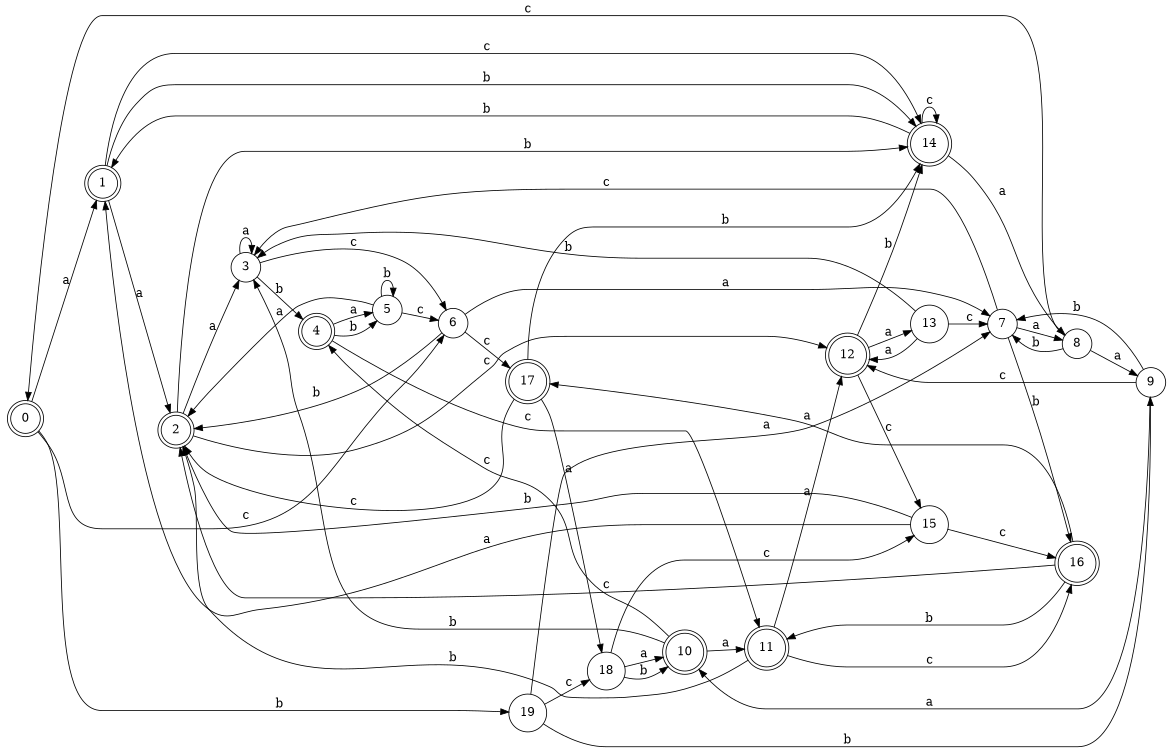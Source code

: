 digraph n16_5 {
__start0 [label="" shape="none"];

rankdir=LR;
size="8,5";

s0 [style="rounded,filled", color="black", fillcolor="white" shape="doublecircle", label="0"];
s1 [style="rounded,filled", color="black", fillcolor="white" shape="doublecircle", label="1"];
s2 [style="rounded,filled", color="black", fillcolor="white" shape="doublecircle", label="2"];
s3 [style="filled", color="black", fillcolor="white" shape="circle", label="3"];
s4 [style="rounded,filled", color="black", fillcolor="white" shape="doublecircle", label="4"];
s5 [style="filled", color="black", fillcolor="white" shape="circle", label="5"];
s6 [style="filled", color="black", fillcolor="white" shape="circle", label="6"];
s7 [style="filled", color="black", fillcolor="white" shape="circle", label="7"];
s8 [style="filled", color="black", fillcolor="white" shape="circle", label="8"];
s9 [style="filled", color="black", fillcolor="white" shape="circle", label="9"];
s10 [style="rounded,filled", color="black", fillcolor="white" shape="doublecircle", label="10"];
s11 [style="rounded,filled", color="black", fillcolor="white" shape="doublecircle", label="11"];
s12 [style="rounded,filled", color="black", fillcolor="white" shape="doublecircle", label="12"];
s13 [style="filled", color="black", fillcolor="white" shape="circle", label="13"];
s14 [style="rounded,filled", color="black", fillcolor="white" shape="doublecircle", label="14"];
s15 [style="filled", color="black", fillcolor="white" shape="circle", label="15"];
s16 [style="rounded,filled", color="black", fillcolor="white" shape="doublecircle", label="16"];
s17 [style="rounded,filled", color="black", fillcolor="white" shape="doublecircle", label="17"];
s18 [style="filled", color="black", fillcolor="white" shape="circle", label="18"];
s19 [style="filled", color="black", fillcolor="white" shape="circle", label="19"];
s0 -> s1 [label="a"];
s0 -> s19 [label="b"];
s0 -> s6 [label="c"];
s1 -> s2 [label="a"];
s1 -> s14 [label="b"];
s1 -> s14 [label="c"];
s2 -> s3 [label="a"];
s2 -> s14 [label="b"];
s2 -> s12 [label="c"];
s3 -> s3 [label="a"];
s3 -> s4 [label="b"];
s3 -> s6 [label="c"];
s4 -> s5 [label="a"];
s4 -> s5 [label="b"];
s4 -> s11 [label="c"];
s5 -> s2 [label="a"];
s5 -> s5 [label="b"];
s5 -> s6 [label="c"];
s6 -> s7 [label="a"];
s6 -> s2 [label="b"];
s6 -> s17 [label="c"];
s7 -> s8 [label="a"];
s7 -> s16 [label="b"];
s7 -> s3 [label="c"];
s8 -> s9 [label="a"];
s8 -> s7 [label="b"];
s8 -> s0 [label="c"];
s9 -> s10 [label="a"];
s9 -> s7 [label="b"];
s9 -> s12 [label="c"];
s10 -> s11 [label="a"];
s10 -> s3 [label="b"];
s10 -> s4 [label="c"];
s11 -> s12 [label="a"];
s11 -> s2 [label="b"];
s11 -> s16 [label="c"];
s12 -> s13 [label="a"];
s12 -> s14 [label="b"];
s12 -> s15 [label="c"];
s13 -> s12 [label="a"];
s13 -> s3 [label="b"];
s13 -> s7 [label="c"];
s14 -> s8 [label="a"];
s14 -> s1 [label="b"];
s14 -> s14 [label="c"];
s15 -> s1 [label="a"];
s15 -> s2 [label="b"];
s15 -> s16 [label="c"];
s16 -> s17 [label="a"];
s16 -> s11 [label="b"];
s16 -> s2 [label="c"];
s17 -> s18 [label="a"];
s17 -> s14 [label="b"];
s17 -> s2 [label="c"];
s18 -> s10 [label="a"];
s18 -> s10 [label="b"];
s18 -> s15 [label="c"];
s19 -> s7 [label="a"];
s19 -> s9 [label="b"];
s19 -> s18 [label="c"];

}